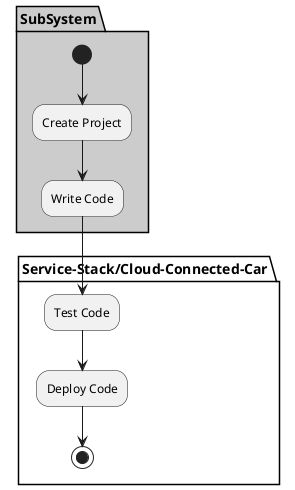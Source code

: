 @startuml

partition "Service-Stack/Cloud-Connected-Car" {

}

partition SubSystem  #cccccc {
  (*) --> "Create Project"
  --> "Write Code"
}

partition "Service-Stack/Cloud-Connected-Car" {
  "Write Code" --> "Test Code"
  "Test Code" --> "Deploy Code"
  "Deploy Code" --> (*)
}

@enduml
